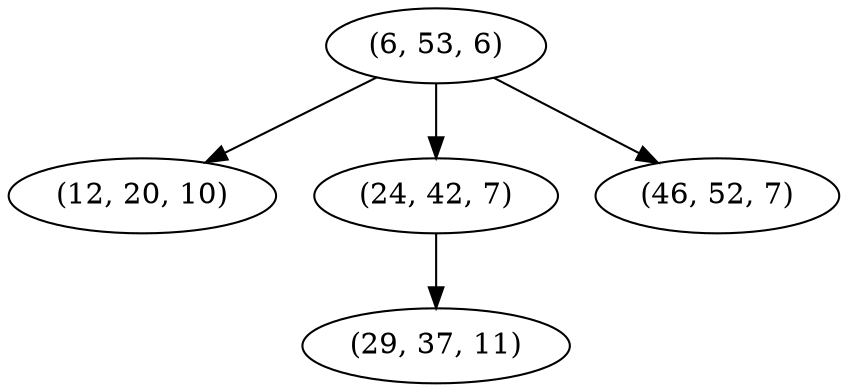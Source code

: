 digraph tree {
    "(6, 53, 6)";
    "(12, 20, 10)";
    "(24, 42, 7)";
    "(29, 37, 11)";
    "(46, 52, 7)";
    "(6, 53, 6)" -> "(12, 20, 10)";
    "(6, 53, 6)" -> "(24, 42, 7)";
    "(6, 53, 6)" -> "(46, 52, 7)";
    "(24, 42, 7)" -> "(29, 37, 11)";
}
